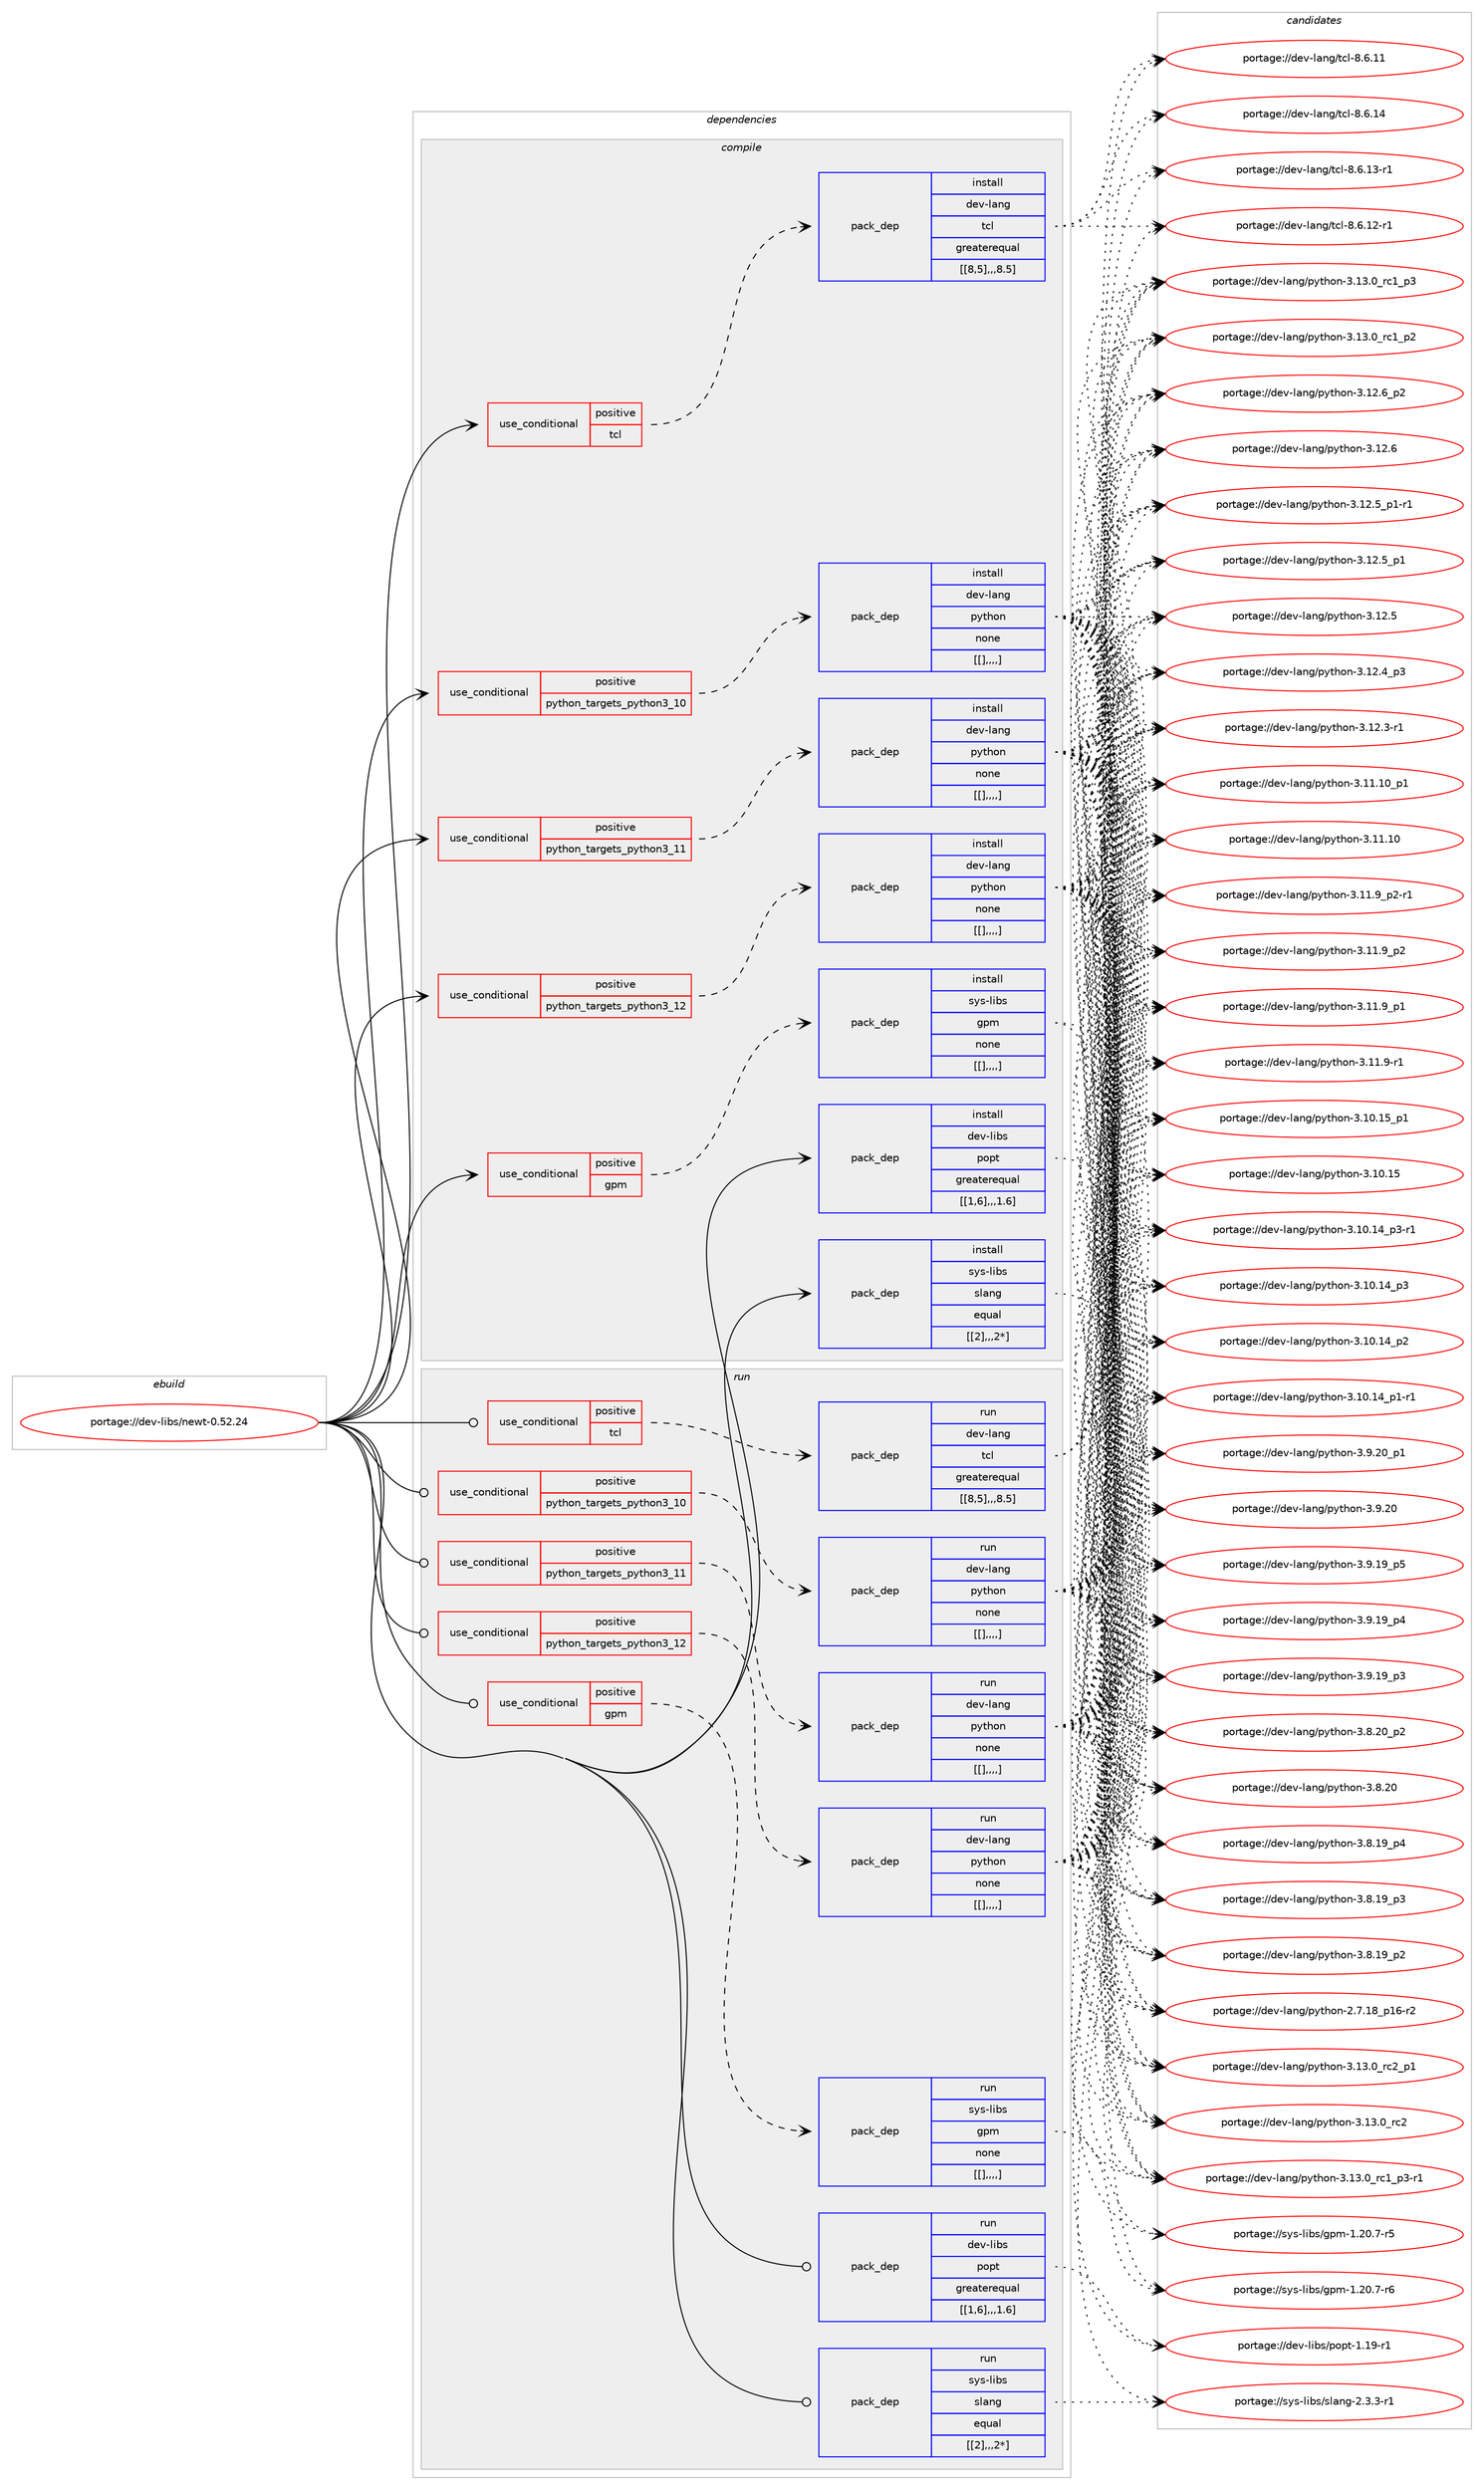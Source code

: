 digraph prolog {

# *************
# Graph options
# *************

newrank=true;
concentrate=true;
compound=true;
graph [rankdir=LR,fontname=Helvetica,fontsize=10,ranksep=1.5];#, ranksep=2.5, nodesep=0.2];
edge  [arrowhead=vee];
node  [fontname=Helvetica,fontsize=10];

# **********
# The ebuild
# **********

subgraph cluster_leftcol {
color=gray;
label=<<i>ebuild</i>>;
id [label="portage://dev-libs/newt-0.52.24", color=red, width=4, href="../dev-libs/newt-0.52.24.svg"];
}

# ****************
# The dependencies
# ****************

subgraph cluster_midcol {
color=gray;
label=<<i>dependencies</i>>;
subgraph cluster_compile {
fillcolor="#eeeeee";
style=filled;
label=<<i>compile</i>>;
subgraph cond28575 {
dependency113812 [label=<<TABLE BORDER="0" CELLBORDER="1" CELLSPACING="0" CELLPADDING="4"><TR><TD ROWSPAN="3" CELLPADDING="10">use_conditional</TD></TR><TR><TD>positive</TD></TR><TR><TD>gpm</TD></TR></TABLE>>, shape=none, color=red];
subgraph pack84074 {
dependency113813 [label=<<TABLE BORDER="0" CELLBORDER="1" CELLSPACING="0" CELLPADDING="4" WIDTH="220"><TR><TD ROWSPAN="6" CELLPADDING="30">pack_dep</TD></TR><TR><TD WIDTH="110">install</TD></TR><TR><TD>sys-libs</TD></TR><TR><TD>gpm</TD></TR><TR><TD>none</TD></TR><TR><TD>[[],,,,]</TD></TR></TABLE>>, shape=none, color=blue];
}
dependency113812:e -> dependency113813:w [weight=20,style="dashed",arrowhead="vee"];
}
id:e -> dependency113812:w [weight=20,style="solid",arrowhead="vee"];
subgraph cond28576 {
dependency113814 [label=<<TABLE BORDER="0" CELLBORDER="1" CELLSPACING="0" CELLPADDING="4"><TR><TD ROWSPAN="3" CELLPADDING="10">use_conditional</TD></TR><TR><TD>positive</TD></TR><TR><TD>python_targets_python3_10</TD></TR></TABLE>>, shape=none, color=red];
subgraph pack84075 {
dependency113815 [label=<<TABLE BORDER="0" CELLBORDER="1" CELLSPACING="0" CELLPADDING="4" WIDTH="220"><TR><TD ROWSPAN="6" CELLPADDING="30">pack_dep</TD></TR><TR><TD WIDTH="110">install</TD></TR><TR><TD>dev-lang</TD></TR><TR><TD>python</TD></TR><TR><TD>none</TD></TR><TR><TD>[[],,,,]</TD></TR></TABLE>>, shape=none, color=blue];
}
dependency113814:e -> dependency113815:w [weight=20,style="dashed",arrowhead="vee"];
}
id:e -> dependency113814:w [weight=20,style="solid",arrowhead="vee"];
subgraph cond28577 {
dependency113816 [label=<<TABLE BORDER="0" CELLBORDER="1" CELLSPACING="0" CELLPADDING="4"><TR><TD ROWSPAN="3" CELLPADDING="10">use_conditional</TD></TR><TR><TD>positive</TD></TR><TR><TD>python_targets_python3_11</TD></TR></TABLE>>, shape=none, color=red];
subgraph pack84076 {
dependency113817 [label=<<TABLE BORDER="0" CELLBORDER="1" CELLSPACING="0" CELLPADDING="4" WIDTH="220"><TR><TD ROWSPAN="6" CELLPADDING="30">pack_dep</TD></TR><TR><TD WIDTH="110">install</TD></TR><TR><TD>dev-lang</TD></TR><TR><TD>python</TD></TR><TR><TD>none</TD></TR><TR><TD>[[],,,,]</TD></TR></TABLE>>, shape=none, color=blue];
}
dependency113816:e -> dependency113817:w [weight=20,style="dashed",arrowhead="vee"];
}
id:e -> dependency113816:w [weight=20,style="solid",arrowhead="vee"];
subgraph cond28578 {
dependency113818 [label=<<TABLE BORDER="0" CELLBORDER="1" CELLSPACING="0" CELLPADDING="4"><TR><TD ROWSPAN="3" CELLPADDING="10">use_conditional</TD></TR><TR><TD>positive</TD></TR><TR><TD>python_targets_python3_12</TD></TR></TABLE>>, shape=none, color=red];
subgraph pack84077 {
dependency113819 [label=<<TABLE BORDER="0" CELLBORDER="1" CELLSPACING="0" CELLPADDING="4" WIDTH="220"><TR><TD ROWSPAN="6" CELLPADDING="30">pack_dep</TD></TR><TR><TD WIDTH="110">install</TD></TR><TR><TD>dev-lang</TD></TR><TR><TD>python</TD></TR><TR><TD>none</TD></TR><TR><TD>[[],,,,]</TD></TR></TABLE>>, shape=none, color=blue];
}
dependency113818:e -> dependency113819:w [weight=20,style="dashed",arrowhead="vee"];
}
id:e -> dependency113818:w [weight=20,style="solid",arrowhead="vee"];
subgraph cond28579 {
dependency113820 [label=<<TABLE BORDER="0" CELLBORDER="1" CELLSPACING="0" CELLPADDING="4"><TR><TD ROWSPAN="3" CELLPADDING="10">use_conditional</TD></TR><TR><TD>positive</TD></TR><TR><TD>tcl</TD></TR></TABLE>>, shape=none, color=red];
subgraph pack84078 {
dependency113821 [label=<<TABLE BORDER="0" CELLBORDER="1" CELLSPACING="0" CELLPADDING="4" WIDTH="220"><TR><TD ROWSPAN="6" CELLPADDING="30">pack_dep</TD></TR><TR><TD WIDTH="110">install</TD></TR><TR><TD>dev-lang</TD></TR><TR><TD>tcl</TD></TR><TR><TD>greaterequal</TD></TR><TR><TD>[[8,5],,,8.5]</TD></TR></TABLE>>, shape=none, color=blue];
}
dependency113820:e -> dependency113821:w [weight=20,style="dashed",arrowhead="vee"];
}
id:e -> dependency113820:w [weight=20,style="solid",arrowhead="vee"];
subgraph pack84079 {
dependency113822 [label=<<TABLE BORDER="0" CELLBORDER="1" CELLSPACING="0" CELLPADDING="4" WIDTH="220"><TR><TD ROWSPAN="6" CELLPADDING="30">pack_dep</TD></TR><TR><TD WIDTH="110">install</TD></TR><TR><TD>dev-libs</TD></TR><TR><TD>popt</TD></TR><TR><TD>greaterequal</TD></TR><TR><TD>[[1,6],,,1.6]</TD></TR></TABLE>>, shape=none, color=blue];
}
id:e -> dependency113822:w [weight=20,style="solid",arrowhead="vee"];
subgraph pack84080 {
dependency113823 [label=<<TABLE BORDER="0" CELLBORDER="1" CELLSPACING="0" CELLPADDING="4" WIDTH="220"><TR><TD ROWSPAN="6" CELLPADDING="30">pack_dep</TD></TR><TR><TD WIDTH="110">install</TD></TR><TR><TD>sys-libs</TD></TR><TR><TD>slang</TD></TR><TR><TD>equal</TD></TR><TR><TD>[[2],,,2*]</TD></TR></TABLE>>, shape=none, color=blue];
}
id:e -> dependency113823:w [weight=20,style="solid",arrowhead="vee"];
}
subgraph cluster_compileandrun {
fillcolor="#eeeeee";
style=filled;
label=<<i>compile and run</i>>;
}
subgraph cluster_run {
fillcolor="#eeeeee";
style=filled;
label=<<i>run</i>>;
subgraph cond28580 {
dependency113824 [label=<<TABLE BORDER="0" CELLBORDER="1" CELLSPACING="0" CELLPADDING="4"><TR><TD ROWSPAN="3" CELLPADDING="10">use_conditional</TD></TR><TR><TD>positive</TD></TR><TR><TD>gpm</TD></TR></TABLE>>, shape=none, color=red];
subgraph pack84081 {
dependency113825 [label=<<TABLE BORDER="0" CELLBORDER="1" CELLSPACING="0" CELLPADDING="4" WIDTH="220"><TR><TD ROWSPAN="6" CELLPADDING="30">pack_dep</TD></TR><TR><TD WIDTH="110">run</TD></TR><TR><TD>sys-libs</TD></TR><TR><TD>gpm</TD></TR><TR><TD>none</TD></TR><TR><TD>[[],,,,]</TD></TR></TABLE>>, shape=none, color=blue];
}
dependency113824:e -> dependency113825:w [weight=20,style="dashed",arrowhead="vee"];
}
id:e -> dependency113824:w [weight=20,style="solid",arrowhead="odot"];
subgraph cond28581 {
dependency113826 [label=<<TABLE BORDER="0" CELLBORDER="1" CELLSPACING="0" CELLPADDING="4"><TR><TD ROWSPAN="3" CELLPADDING="10">use_conditional</TD></TR><TR><TD>positive</TD></TR><TR><TD>python_targets_python3_10</TD></TR></TABLE>>, shape=none, color=red];
subgraph pack84082 {
dependency113827 [label=<<TABLE BORDER="0" CELLBORDER="1" CELLSPACING="0" CELLPADDING="4" WIDTH="220"><TR><TD ROWSPAN="6" CELLPADDING="30">pack_dep</TD></TR><TR><TD WIDTH="110">run</TD></TR><TR><TD>dev-lang</TD></TR><TR><TD>python</TD></TR><TR><TD>none</TD></TR><TR><TD>[[],,,,]</TD></TR></TABLE>>, shape=none, color=blue];
}
dependency113826:e -> dependency113827:w [weight=20,style="dashed",arrowhead="vee"];
}
id:e -> dependency113826:w [weight=20,style="solid",arrowhead="odot"];
subgraph cond28582 {
dependency113828 [label=<<TABLE BORDER="0" CELLBORDER="1" CELLSPACING="0" CELLPADDING="4"><TR><TD ROWSPAN="3" CELLPADDING="10">use_conditional</TD></TR><TR><TD>positive</TD></TR><TR><TD>python_targets_python3_11</TD></TR></TABLE>>, shape=none, color=red];
subgraph pack84083 {
dependency113829 [label=<<TABLE BORDER="0" CELLBORDER="1" CELLSPACING="0" CELLPADDING="4" WIDTH="220"><TR><TD ROWSPAN="6" CELLPADDING="30">pack_dep</TD></TR><TR><TD WIDTH="110">run</TD></TR><TR><TD>dev-lang</TD></TR><TR><TD>python</TD></TR><TR><TD>none</TD></TR><TR><TD>[[],,,,]</TD></TR></TABLE>>, shape=none, color=blue];
}
dependency113828:e -> dependency113829:w [weight=20,style="dashed",arrowhead="vee"];
}
id:e -> dependency113828:w [weight=20,style="solid",arrowhead="odot"];
subgraph cond28583 {
dependency113830 [label=<<TABLE BORDER="0" CELLBORDER="1" CELLSPACING="0" CELLPADDING="4"><TR><TD ROWSPAN="3" CELLPADDING="10">use_conditional</TD></TR><TR><TD>positive</TD></TR><TR><TD>python_targets_python3_12</TD></TR></TABLE>>, shape=none, color=red];
subgraph pack84084 {
dependency113831 [label=<<TABLE BORDER="0" CELLBORDER="1" CELLSPACING="0" CELLPADDING="4" WIDTH="220"><TR><TD ROWSPAN="6" CELLPADDING="30">pack_dep</TD></TR><TR><TD WIDTH="110">run</TD></TR><TR><TD>dev-lang</TD></TR><TR><TD>python</TD></TR><TR><TD>none</TD></TR><TR><TD>[[],,,,]</TD></TR></TABLE>>, shape=none, color=blue];
}
dependency113830:e -> dependency113831:w [weight=20,style="dashed",arrowhead="vee"];
}
id:e -> dependency113830:w [weight=20,style="solid",arrowhead="odot"];
subgraph cond28584 {
dependency113832 [label=<<TABLE BORDER="0" CELLBORDER="1" CELLSPACING="0" CELLPADDING="4"><TR><TD ROWSPAN="3" CELLPADDING="10">use_conditional</TD></TR><TR><TD>positive</TD></TR><TR><TD>tcl</TD></TR></TABLE>>, shape=none, color=red];
subgraph pack84085 {
dependency113833 [label=<<TABLE BORDER="0" CELLBORDER="1" CELLSPACING="0" CELLPADDING="4" WIDTH="220"><TR><TD ROWSPAN="6" CELLPADDING="30">pack_dep</TD></TR><TR><TD WIDTH="110">run</TD></TR><TR><TD>dev-lang</TD></TR><TR><TD>tcl</TD></TR><TR><TD>greaterequal</TD></TR><TR><TD>[[8,5],,,8.5]</TD></TR></TABLE>>, shape=none, color=blue];
}
dependency113832:e -> dependency113833:w [weight=20,style="dashed",arrowhead="vee"];
}
id:e -> dependency113832:w [weight=20,style="solid",arrowhead="odot"];
subgraph pack84086 {
dependency113834 [label=<<TABLE BORDER="0" CELLBORDER="1" CELLSPACING="0" CELLPADDING="4" WIDTH="220"><TR><TD ROWSPAN="6" CELLPADDING="30">pack_dep</TD></TR><TR><TD WIDTH="110">run</TD></TR><TR><TD>dev-libs</TD></TR><TR><TD>popt</TD></TR><TR><TD>greaterequal</TD></TR><TR><TD>[[1,6],,,1.6]</TD></TR></TABLE>>, shape=none, color=blue];
}
id:e -> dependency113834:w [weight=20,style="solid",arrowhead="odot"];
subgraph pack84087 {
dependency113835 [label=<<TABLE BORDER="0" CELLBORDER="1" CELLSPACING="0" CELLPADDING="4" WIDTH="220"><TR><TD ROWSPAN="6" CELLPADDING="30">pack_dep</TD></TR><TR><TD WIDTH="110">run</TD></TR><TR><TD>sys-libs</TD></TR><TR><TD>slang</TD></TR><TR><TD>equal</TD></TR><TR><TD>[[2],,,2*]</TD></TR></TABLE>>, shape=none, color=blue];
}
id:e -> dependency113835:w [weight=20,style="solid",arrowhead="odot"];
}
}

# **************
# The candidates
# **************

subgraph cluster_choices {
rank=same;
color=gray;
label=<<i>candidates</i>>;

subgraph choice84074 {
color=black;
nodesep=1;
choice115121115451081059811547103112109454946504846554511454 [label="portage://sys-libs/gpm-1.20.7-r6", color=red, width=4,href="../sys-libs/gpm-1.20.7-r6.svg"];
choice115121115451081059811547103112109454946504846554511453 [label="portage://sys-libs/gpm-1.20.7-r5", color=red, width=4,href="../sys-libs/gpm-1.20.7-r5.svg"];
dependency113813:e -> choice115121115451081059811547103112109454946504846554511454:w [style=dotted,weight="100"];
dependency113813:e -> choice115121115451081059811547103112109454946504846554511453:w [style=dotted,weight="100"];
}
subgraph choice84075 {
color=black;
nodesep=1;
choice100101118451089711010347112121116104111110455146495146489511499509511249 [label="portage://dev-lang/python-3.13.0_rc2_p1", color=red, width=4,href="../dev-lang/python-3.13.0_rc2_p1.svg"];
choice10010111845108971101034711212111610411111045514649514648951149950 [label="portage://dev-lang/python-3.13.0_rc2", color=red, width=4,href="../dev-lang/python-3.13.0_rc2.svg"];
choice1001011184510897110103471121211161041111104551464951464895114994995112514511449 [label="portage://dev-lang/python-3.13.0_rc1_p3-r1", color=red, width=4,href="../dev-lang/python-3.13.0_rc1_p3-r1.svg"];
choice100101118451089711010347112121116104111110455146495146489511499499511251 [label="portage://dev-lang/python-3.13.0_rc1_p3", color=red, width=4,href="../dev-lang/python-3.13.0_rc1_p3.svg"];
choice100101118451089711010347112121116104111110455146495146489511499499511250 [label="portage://dev-lang/python-3.13.0_rc1_p2", color=red, width=4,href="../dev-lang/python-3.13.0_rc1_p2.svg"];
choice100101118451089711010347112121116104111110455146495046549511250 [label="portage://dev-lang/python-3.12.6_p2", color=red, width=4,href="../dev-lang/python-3.12.6_p2.svg"];
choice10010111845108971101034711212111610411111045514649504654 [label="portage://dev-lang/python-3.12.6", color=red, width=4,href="../dev-lang/python-3.12.6.svg"];
choice1001011184510897110103471121211161041111104551464950465395112494511449 [label="portage://dev-lang/python-3.12.5_p1-r1", color=red, width=4,href="../dev-lang/python-3.12.5_p1-r1.svg"];
choice100101118451089711010347112121116104111110455146495046539511249 [label="portage://dev-lang/python-3.12.5_p1", color=red, width=4,href="../dev-lang/python-3.12.5_p1.svg"];
choice10010111845108971101034711212111610411111045514649504653 [label="portage://dev-lang/python-3.12.5", color=red, width=4,href="../dev-lang/python-3.12.5.svg"];
choice100101118451089711010347112121116104111110455146495046529511251 [label="portage://dev-lang/python-3.12.4_p3", color=red, width=4,href="../dev-lang/python-3.12.4_p3.svg"];
choice100101118451089711010347112121116104111110455146495046514511449 [label="portage://dev-lang/python-3.12.3-r1", color=red, width=4,href="../dev-lang/python-3.12.3-r1.svg"];
choice10010111845108971101034711212111610411111045514649494649489511249 [label="portage://dev-lang/python-3.11.10_p1", color=red, width=4,href="../dev-lang/python-3.11.10_p1.svg"];
choice1001011184510897110103471121211161041111104551464949464948 [label="portage://dev-lang/python-3.11.10", color=red, width=4,href="../dev-lang/python-3.11.10.svg"];
choice1001011184510897110103471121211161041111104551464949465795112504511449 [label="portage://dev-lang/python-3.11.9_p2-r1", color=red, width=4,href="../dev-lang/python-3.11.9_p2-r1.svg"];
choice100101118451089711010347112121116104111110455146494946579511250 [label="portage://dev-lang/python-3.11.9_p2", color=red, width=4,href="../dev-lang/python-3.11.9_p2.svg"];
choice100101118451089711010347112121116104111110455146494946579511249 [label="portage://dev-lang/python-3.11.9_p1", color=red, width=4,href="../dev-lang/python-3.11.9_p1.svg"];
choice100101118451089711010347112121116104111110455146494946574511449 [label="portage://dev-lang/python-3.11.9-r1", color=red, width=4,href="../dev-lang/python-3.11.9-r1.svg"];
choice10010111845108971101034711212111610411111045514649484649539511249 [label="portage://dev-lang/python-3.10.15_p1", color=red, width=4,href="../dev-lang/python-3.10.15_p1.svg"];
choice1001011184510897110103471121211161041111104551464948464953 [label="portage://dev-lang/python-3.10.15", color=red, width=4,href="../dev-lang/python-3.10.15.svg"];
choice100101118451089711010347112121116104111110455146494846495295112514511449 [label="portage://dev-lang/python-3.10.14_p3-r1", color=red, width=4,href="../dev-lang/python-3.10.14_p3-r1.svg"];
choice10010111845108971101034711212111610411111045514649484649529511251 [label="portage://dev-lang/python-3.10.14_p3", color=red, width=4,href="../dev-lang/python-3.10.14_p3.svg"];
choice10010111845108971101034711212111610411111045514649484649529511250 [label="portage://dev-lang/python-3.10.14_p2", color=red, width=4,href="../dev-lang/python-3.10.14_p2.svg"];
choice100101118451089711010347112121116104111110455146494846495295112494511449 [label="portage://dev-lang/python-3.10.14_p1-r1", color=red, width=4,href="../dev-lang/python-3.10.14_p1-r1.svg"];
choice100101118451089711010347112121116104111110455146574650489511249 [label="portage://dev-lang/python-3.9.20_p1", color=red, width=4,href="../dev-lang/python-3.9.20_p1.svg"];
choice10010111845108971101034711212111610411111045514657465048 [label="portage://dev-lang/python-3.9.20", color=red, width=4,href="../dev-lang/python-3.9.20.svg"];
choice100101118451089711010347112121116104111110455146574649579511253 [label="portage://dev-lang/python-3.9.19_p5", color=red, width=4,href="../dev-lang/python-3.9.19_p5.svg"];
choice100101118451089711010347112121116104111110455146574649579511252 [label="portage://dev-lang/python-3.9.19_p4", color=red, width=4,href="../dev-lang/python-3.9.19_p4.svg"];
choice100101118451089711010347112121116104111110455146574649579511251 [label="portage://dev-lang/python-3.9.19_p3", color=red, width=4,href="../dev-lang/python-3.9.19_p3.svg"];
choice100101118451089711010347112121116104111110455146564650489511250 [label="portage://dev-lang/python-3.8.20_p2", color=red, width=4,href="../dev-lang/python-3.8.20_p2.svg"];
choice10010111845108971101034711212111610411111045514656465048 [label="portage://dev-lang/python-3.8.20", color=red, width=4,href="../dev-lang/python-3.8.20.svg"];
choice100101118451089711010347112121116104111110455146564649579511252 [label="portage://dev-lang/python-3.8.19_p4", color=red, width=4,href="../dev-lang/python-3.8.19_p4.svg"];
choice100101118451089711010347112121116104111110455146564649579511251 [label="portage://dev-lang/python-3.8.19_p3", color=red, width=4,href="../dev-lang/python-3.8.19_p3.svg"];
choice100101118451089711010347112121116104111110455146564649579511250 [label="portage://dev-lang/python-3.8.19_p2", color=red, width=4,href="../dev-lang/python-3.8.19_p2.svg"];
choice100101118451089711010347112121116104111110455046554649569511249544511450 [label="portage://dev-lang/python-2.7.18_p16-r2", color=red, width=4,href="../dev-lang/python-2.7.18_p16-r2.svg"];
dependency113815:e -> choice100101118451089711010347112121116104111110455146495146489511499509511249:w [style=dotted,weight="100"];
dependency113815:e -> choice10010111845108971101034711212111610411111045514649514648951149950:w [style=dotted,weight="100"];
dependency113815:e -> choice1001011184510897110103471121211161041111104551464951464895114994995112514511449:w [style=dotted,weight="100"];
dependency113815:e -> choice100101118451089711010347112121116104111110455146495146489511499499511251:w [style=dotted,weight="100"];
dependency113815:e -> choice100101118451089711010347112121116104111110455146495146489511499499511250:w [style=dotted,weight="100"];
dependency113815:e -> choice100101118451089711010347112121116104111110455146495046549511250:w [style=dotted,weight="100"];
dependency113815:e -> choice10010111845108971101034711212111610411111045514649504654:w [style=dotted,weight="100"];
dependency113815:e -> choice1001011184510897110103471121211161041111104551464950465395112494511449:w [style=dotted,weight="100"];
dependency113815:e -> choice100101118451089711010347112121116104111110455146495046539511249:w [style=dotted,weight="100"];
dependency113815:e -> choice10010111845108971101034711212111610411111045514649504653:w [style=dotted,weight="100"];
dependency113815:e -> choice100101118451089711010347112121116104111110455146495046529511251:w [style=dotted,weight="100"];
dependency113815:e -> choice100101118451089711010347112121116104111110455146495046514511449:w [style=dotted,weight="100"];
dependency113815:e -> choice10010111845108971101034711212111610411111045514649494649489511249:w [style=dotted,weight="100"];
dependency113815:e -> choice1001011184510897110103471121211161041111104551464949464948:w [style=dotted,weight="100"];
dependency113815:e -> choice1001011184510897110103471121211161041111104551464949465795112504511449:w [style=dotted,weight="100"];
dependency113815:e -> choice100101118451089711010347112121116104111110455146494946579511250:w [style=dotted,weight="100"];
dependency113815:e -> choice100101118451089711010347112121116104111110455146494946579511249:w [style=dotted,weight="100"];
dependency113815:e -> choice100101118451089711010347112121116104111110455146494946574511449:w [style=dotted,weight="100"];
dependency113815:e -> choice10010111845108971101034711212111610411111045514649484649539511249:w [style=dotted,weight="100"];
dependency113815:e -> choice1001011184510897110103471121211161041111104551464948464953:w [style=dotted,weight="100"];
dependency113815:e -> choice100101118451089711010347112121116104111110455146494846495295112514511449:w [style=dotted,weight="100"];
dependency113815:e -> choice10010111845108971101034711212111610411111045514649484649529511251:w [style=dotted,weight="100"];
dependency113815:e -> choice10010111845108971101034711212111610411111045514649484649529511250:w [style=dotted,weight="100"];
dependency113815:e -> choice100101118451089711010347112121116104111110455146494846495295112494511449:w [style=dotted,weight="100"];
dependency113815:e -> choice100101118451089711010347112121116104111110455146574650489511249:w [style=dotted,weight="100"];
dependency113815:e -> choice10010111845108971101034711212111610411111045514657465048:w [style=dotted,weight="100"];
dependency113815:e -> choice100101118451089711010347112121116104111110455146574649579511253:w [style=dotted,weight="100"];
dependency113815:e -> choice100101118451089711010347112121116104111110455146574649579511252:w [style=dotted,weight="100"];
dependency113815:e -> choice100101118451089711010347112121116104111110455146574649579511251:w [style=dotted,weight="100"];
dependency113815:e -> choice100101118451089711010347112121116104111110455146564650489511250:w [style=dotted,weight="100"];
dependency113815:e -> choice10010111845108971101034711212111610411111045514656465048:w [style=dotted,weight="100"];
dependency113815:e -> choice100101118451089711010347112121116104111110455146564649579511252:w [style=dotted,weight="100"];
dependency113815:e -> choice100101118451089711010347112121116104111110455146564649579511251:w [style=dotted,weight="100"];
dependency113815:e -> choice100101118451089711010347112121116104111110455146564649579511250:w [style=dotted,weight="100"];
dependency113815:e -> choice100101118451089711010347112121116104111110455046554649569511249544511450:w [style=dotted,weight="100"];
}
subgraph choice84076 {
color=black;
nodesep=1;
choice100101118451089711010347112121116104111110455146495146489511499509511249 [label="portage://dev-lang/python-3.13.0_rc2_p1", color=red, width=4,href="../dev-lang/python-3.13.0_rc2_p1.svg"];
choice10010111845108971101034711212111610411111045514649514648951149950 [label="portage://dev-lang/python-3.13.0_rc2", color=red, width=4,href="../dev-lang/python-3.13.0_rc2.svg"];
choice1001011184510897110103471121211161041111104551464951464895114994995112514511449 [label="portage://dev-lang/python-3.13.0_rc1_p3-r1", color=red, width=4,href="../dev-lang/python-3.13.0_rc1_p3-r1.svg"];
choice100101118451089711010347112121116104111110455146495146489511499499511251 [label="portage://dev-lang/python-3.13.0_rc1_p3", color=red, width=4,href="../dev-lang/python-3.13.0_rc1_p3.svg"];
choice100101118451089711010347112121116104111110455146495146489511499499511250 [label="portage://dev-lang/python-3.13.0_rc1_p2", color=red, width=4,href="../dev-lang/python-3.13.0_rc1_p2.svg"];
choice100101118451089711010347112121116104111110455146495046549511250 [label="portage://dev-lang/python-3.12.6_p2", color=red, width=4,href="../dev-lang/python-3.12.6_p2.svg"];
choice10010111845108971101034711212111610411111045514649504654 [label="portage://dev-lang/python-3.12.6", color=red, width=4,href="../dev-lang/python-3.12.6.svg"];
choice1001011184510897110103471121211161041111104551464950465395112494511449 [label="portage://dev-lang/python-3.12.5_p1-r1", color=red, width=4,href="../dev-lang/python-3.12.5_p1-r1.svg"];
choice100101118451089711010347112121116104111110455146495046539511249 [label="portage://dev-lang/python-3.12.5_p1", color=red, width=4,href="../dev-lang/python-3.12.5_p1.svg"];
choice10010111845108971101034711212111610411111045514649504653 [label="portage://dev-lang/python-3.12.5", color=red, width=4,href="../dev-lang/python-3.12.5.svg"];
choice100101118451089711010347112121116104111110455146495046529511251 [label="portage://dev-lang/python-3.12.4_p3", color=red, width=4,href="../dev-lang/python-3.12.4_p3.svg"];
choice100101118451089711010347112121116104111110455146495046514511449 [label="portage://dev-lang/python-3.12.3-r1", color=red, width=4,href="../dev-lang/python-3.12.3-r1.svg"];
choice10010111845108971101034711212111610411111045514649494649489511249 [label="portage://dev-lang/python-3.11.10_p1", color=red, width=4,href="../dev-lang/python-3.11.10_p1.svg"];
choice1001011184510897110103471121211161041111104551464949464948 [label="portage://dev-lang/python-3.11.10", color=red, width=4,href="../dev-lang/python-3.11.10.svg"];
choice1001011184510897110103471121211161041111104551464949465795112504511449 [label="portage://dev-lang/python-3.11.9_p2-r1", color=red, width=4,href="../dev-lang/python-3.11.9_p2-r1.svg"];
choice100101118451089711010347112121116104111110455146494946579511250 [label="portage://dev-lang/python-3.11.9_p2", color=red, width=4,href="../dev-lang/python-3.11.9_p2.svg"];
choice100101118451089711010347112121116104111110455146494946579511249 [label="portage://dev-lang/python-3.11.9_p1", color=red, width=4,href="../dev-lang/python-3.11.9_p1.svg"];
choice100101118451089711010347112121116104111110455146494946574511449 [label="portage://dev-lang/python-3.11.9-r1", color=red, width=4,href="../dev-lang/python-3.11.9-r1.svg"];
choice10010111845108971101034711212111610411111045514649484649539511249 [label="portage://dev-lang/python-3.10.15_p1", color=red, width=4,href="../dev-lang/python-3.10.15_p1.svg"];
choice1001011184510897110103471121211161041111104551464948464953 [label="portage://dev-lang/python-3.10.15", color=red, width=4,href="../dev-lang/python-3.10.15.svg"];
choice100101118451089711010347112121116104111110455146494846495295112514511449 [label="portage://dev-lang/python-3.10.14_p3-r1", color=red, width=4,href="../dev-lang/python-3.10.14_p3-r1.svg"];
choice10010111845108971101034711212111610411111045514649484649529511251 [label="portage://dev-lang/python-3.10.14_p3", color=red, width=4,href="../dev-lang/python-3.10.14_p3.svg"];
choice10010111845108971101034711212111610411111045514649484649529511250 [label="portage://dev-lang/python-3.10.14_p2", color=red, width=4,href="../dev-lang/python-3.10.14_p2.svg"];
choice100101118451089711010347112121116104111110455146494846495295112494511449 [label="portage://dev-lang/python-3.10.14_p1-r1", color=red, width=4,href="../dev-lang/python-3.10.14_p1-r1.svg"];
choice100101118451089711010347112121116104111110455146574650489511249 [label="portage://dev-lang/python-3.9.20_p1", color=red, width=4,href="../dev-lang/python-3.9.20_p1.svg"];
choice10010111845108971101034711212111610411111045514657465048 [label="portage://dev-lang/python-3.9.20", color=red, width=4,href="../dev-lang/python-3.9.20.svg"];
choice100101118451089711010347112121116104111110455146574649579511253 [label="portage://dev-lang/python-3.9.19_p5", color=red, width=4,href="../dev-lang/python-3.9.19_p5.svg"];
choice100101118451089711010347112121116104111110455146574649579511252 [label="portage://dev-lang/python-3.9.19_p4", color=red, width=4,href="../dev-lang/python-3.9.19_p4.svg"];
choice100101118451089711010347112121116104111110455146574649579511251 [label="portage://dev-lang/python-3.9.19_p3", color=red, width=4,href="../dev-lang/python-3.9.19_p3.svg"];
choice100101118451089711010347112121116104111110455146564650489511250 [label="portage://dev-lang/python-3.8.20_p2", color=red, width=4,href="../dev-lang/python-3.8.20_p2.svg"];
choice10010111845108971101034711212111610411111045514656465048 [label="portage://dev-lang/python-3.8.20", color=red, width=4,href="../dev-lang/python-3.8.20.svg"];
choice100101118451089711010347112121116104111110455146564649579511252 [label="portage://dev-lang/python-3.8.19_p4", color=red, width=4,href="../dev-lang/python-3.8.19_p4.svg"];
choice100101118451089711010347112121116104111110455146564649579511251 [label="portage://dev-lang/python-3.8.19_p3", color=red, width=4,href="../dev-lang/python-3.8.19_p3.svg"];
choice100101118451089711010347112121116104111110455146564649579511250 [label="portage://dev-lang/python-3.8.19_p2", color=red, width=4,href="../dev-lang/python-3.8.19_p2.svg"];
choice100101118451089711010347112121116104111110455046554649569511249544511450 [label="portage://dev-lang/python-2.7.18_p16-r2", color=red, width=4,href="../dev-lang/python-2.7.18_p16-r2.svg"];
dependency113817:e -> choice100101118451089711010347112121116104111110455146495146489511499509511249:w [style=dotted,weight="100"];
dependency113817:e -> choice10010111845108971101034711212111610411111045514649514648951149950:w [style=dotted,weight="100"];
dependency113817:e -> choice1001011184510897110103471121211161041111104551464951464895114994995112514511449:w [style=dotted,weight="100"];
dependency113817:e -> choice100101118451089711010347112121116104111110455146495146489511499499511251:w [style=dotted,weight="100"];
dependency113817:e -> choice100101118451089711010347112121116104111110455146495146489511499499511250:w [style=dotted,weight="100"];
dependency113817:e -> choice100101118451089711010347112121116104111110455146495046549511250:w [style=dotted,weight="100"];
dependency113817:e -> choice10010111845108971101034711212111610411111045514649504654:w [style=dotted,weight="100"];
dependency113817:e -> choice1001011184510897110103471121211161041111104551464950465395112494511449:w [style=dotted,weight="100"];
dependency113817:e -> choice100101118451089711010347112121116104111110455146495046539511249:w [style=dotted,weight="100"];
dependency113817:e -> choice10010111845108971101034711212111610411111045514649504653:w [style=dotted,weight="100"];
dependency113817:e -> choice100101118451089711010347112121116104111110455146495046529511251:w [style=dotted,weight="100"];
dependency113817:e -> choice100101118451089711010347112121116104111110455146495046514511449:w [style=dotted,weight="100"];
dependency113817:e -> choice10010111845108971101034711212111610411111045514649494649489511249:w [style=dotted,weight="100"];
dependency113817:e -> choice1001011184510897110103471121211161041111104551464949464948:w [style=dotted,weight="100"];
dependency113817:e -> choice1001011184510897110103471121211161041111104551464949465795112504511449:w [style=dotted,weight="100"];
dependency113817:e -> choice100101118451089711010347112121116104111110455146494946579511250:w [style=dotted,weight="100"];
dependency113817:e -> choice100101118451089711010347112121116104111110455146494946579511249:w [style=dotted,weight="100"];
dependency113817:e -> choice100101118451089711010347112121116104111110455146494946574511449:w [style=dotted,weight="100"];
dependency113817:e -> choice10010111845108971101034711212111610411111045514649484649539511249:w [style=dotted,weight="100"];
dependency113817:e -> choice1001011184510897110103471121211161041111104551464948464953:w [style=dotted,weight="100"];
dependency113817:e -> choice100101118451089711010347112121116104111110455146494846495295112514511449:w [style=dotted,weight="100"];
dependency113817:e -> choice10010111845108971101034711212111610411111045514649484649529511251:w [style=dotted,weight="100"];
dependency113817:e -> choice10010111845108971101034711212111610411111045514649484649529511250:w [style=dotted,weight="100"];
dependency113817:e -> choice100101118451089711010347112121116104111110455146494846495295112494511449:w [style=dotted,weight="100"];
dependency113817:e -> choice100101118451089711010347112121116104111110455146574650489511249:w [style=dotted,weight="100"];
dependency113817:e -> choice10010111845108971101034711212111610411111045514657465048:w [style=dotted,weight="100"];
dependency113817:e -> choice100101118451089711010347112121116104111110455146574649579511253:w [style=dotted,weight="100"];
dependency113817:e -> choice100101118451089711010347112121116104111110455146574649579511252:w [style=dotted,weight="100"];
dependency113817:e -> choice100101118451089711010347112121116104111110455146574649579511251:w [style=dotted,weight="100"];
dependency113817:e -> choice100101118451089711010347112121116104111110455146564650489511250:w [style=dotted,weight="100"];
dependency113817:e -> choice10010111845108971101034711212111610411111045514656465048:w [style=dotted,weight="100"];
dependency113817:e -> choice100101118451089711010347112121116104111110455146564649579511252:w [style=dotted,weight="100"];
dependency113817:e -> choice100101118451089711010347112121116104111110455146564649579511251:w [style=dotted,weight="100"];
dependency113817:e -> choice100101118451089711010347112121116104111110455146564649579511250:w [style=dotted,weight="100"];
dependency113817:e -> choice100101118451089711010347112121116104111110455046554649569511249544511450:w [style=dotted,weight="100"];
}
subgraph choice84077 {
color=black;
nodesep=1;
choice100101118451089711010347112121116104111110455146495146489511499509511249 [label="portage://dev-lang/python-3.13.0_rc2_p1", color=red, width=4,href="../dev-lang/python-3.13.0_rc2_p1.svg"];
choice10010111845108971101034711212111610411111045514649514648951149950 [label="portage://dev-lang/python-3.13.0_rc2", color=red, width=4,href="../dev-lang/python-3.13.0_rc2.svg"];
choice1001011184510897110103471121211161041111104551464951464895114994995112514511449 [label="portage://dev-lang/python-3.13.0_rc1_p3-r1", color=red, width=4,href="../dev-lang/python-3.13.0_rc1_p3-r1.svg"];
choice100101118451089711010347112121116104111110455146495146489511499499511251 [label="portage://dev-lang/python-3.13.0_rc1_p3", color=red, width=4,href="../dev-lang/python-3.13.0_rc1_p3.svg"];
choice100101118451089711010347112121116104111110455146495146489511499499511250 [label="portage://dev-lang/python-3.13.0_rc1_p2", color=red, width=4,href="../dev-lang/python-3.13.0_rc1_p2.svg"];
choice100101118451089711010347112121116104111110455146495046549511250 [label="portage://dev-lang/python-3.12.6_p2", color=red, width=4,href="../dev-lang/python-3.12.6_p2.svg"];
choice10010111845108971101034711212111610411111045514649504654 [label="portage://dev-lang/python-3.12.6", color=red, width=4,href="../dev-lang/python-3.12.6.svg"];
choice1001011184510897110103471121211161041111104551464950465395112494511449 [label="portage://dev-lang/python-3.12.5_p1-r1", color=red, width=4,href="../dev-lang/python-3.12.5_p1-r1.svg"];
choice100101118451089711010347112121116104111110455146495046539511249 [label="portage://dev-lang/python-3.12.5_p1", color=red, width=4,href="../dev-lang/python-3.12.5_p1.svg"];
choice10010111845108971101034711212111610411111045514649504653 [label="portage://dev-lang/python-3.12.5", color=red, width=4,href="../dev-lang/python-3.12.5.svg"];
choice100101118451089711010347112121116104111110455146495046529511251 [label="portage://dev-lang/python-3.12.4_p3", color=red, width=4,href="../dev-lang/python-3.12.4_p3.svg"];
choice100101118451089711010347112121116104111110455146495046514511449 [label="portage://dev-lang/python-3.12.3-r1", color=red, width=4,href="../dev-lang/python-3.12.3-r1.svg"];
choice10010111845108971101034711212111610411111045514649494649489511249 [label="portage://dev-lang/python-3.11.10_p1", color=red, width=4,href="../dev-lang/python-3.11.10_p1.svg"];
choice1001011184510897110103471121211161041111104551464949464948 [label="portage://dev-lang/python-3.11.10", color=red, width=4,href="../dev-lang/python-3.11.10.svg"];
choice1001011184510897110103471121211161041111104551464949465795112504511449 [label="portage://dev-lang/python-3.11.9_p2-r1", color=red, width=4,href="../dev-lang/python-3.11.9_p2-r1.svg"];
choice100101118451089711010347112121116104111110455146494946579511250 [label="portage://dev-lang/python-3.11.9_p2", color=red, width=4,href="../dev-lang/python-3.11.9_p2.svg"];
choice100101118451089711010347112121116104111110455146494946579511249 [label="portage://dev-lang/python-3.11.9_p1", color=red, width=4,href="../dev-lang/python-3.11.9_p1.svg"];
choice100101118451089711010347112121116104111110455146494946574511449 [label="portage://dev-lang/python-3.11.9-r1", color=red, width=4,href="../dev-lang/python-3.11.9-r1.svg"];
choice10010111845108971101034711212111610411111045514649484649539511249 [label="portage://dev-lang/python-3.10.15_p1", color=red, width=4,href="../dev-lang/python-3.10.15_p1.svg"];
choice1001011184510897110103471121211161041111104551464948464953 [label="portage://dev-lang/python-3.10.15", color=red, width=4,href="../dev-lang/python-3.10.15.svg"];
choice100101118451089711010347112121116104111110455146494846495295112514511449 [label="portage://dev-lang/python-3.10.14_p3-r1", color=red, width=4,href="../dev-lang/python-3.10.14_p3-r1.svg"];
choice10010111845108971101034711212111610411111045514649484649529511251 [label="portage://dev-lang/python-3.10.14_p3", color=red, width=4,href="../dev-lang/python-3.10.14_p3.svg"];
choice10010111845108971101034711212111610411111045514649484649529511250 [label="portage://dev-lang/python-3.10.14_p2", color=red, width=4,href="../dev-lang/python-3.10.14_p2.svg"];
choice100101118451089711010347112121116104111110455146494846495295112494511449 [label="portage://dev-lang/python-3.10.14_p1-r1", color=red, width=4,href="../dev-lang/python-3.10.14_p1-r1.svg"];
choice100101118451089711010347112121116104111110455146574650489511249 [label="portage://dev-lang/python-3.9.20_p1", color=red, width=4,href="../dev-lang/python-3.9.20_p1.svg"];
choice10010111845108971101034711212111610411111045514657465048 [label="portage://dev-lang/python-3.9.20", color=red, width=4,href="../dev-lang/python-3.9.20.svg"];
choice100101118451089711010347112121116104111110455146574649579511253 [label="portage://dev-lang/python-3.9.19_p5", color=red, width=4,href="../dev-lang/python-3.9.19_p5.svg"];
choice100101118451089711010347112121116104111110455146574649579511252 [label="portage://dev-lang/python-3.9.19_p4", color=red, width=4,href="../dev-lang/python-3.9.19_p4.svg"];
choice100101118451089711010347112121116104111110455146574649579511251 [label="portage://dev-lang/python-3.9.19_p3", color=red, width=4,href="../dev-lang/python-3.9.19_p3.svg"];
choice100101118451089711010347112121116104111110455146564650489511250 [label="portage://dev-lang/python-3.8.20_p2", color=red, width=4,href="../dev-lang/python-3.8.20_p2.svg"];
choice10010111845108971101034711212111610411111045514656465048 [label="portage://dev-lang/python-3.8.20", color=red, width=4,href="../dev-lang/python-3.8.20.svg"];
choice100101118451089711010347112121116104111110455146564649579511252 [label="portage://dev-lang/python-3.8.19_p4", color=red, width=4,href="../dev-lang/python-3.8.19_p4.svg"];
choice100101118451089711010347112121116104111110455146564649579511251 [label="portage://dev-lang/python-3.8.19_p3", color=red, width=4,href="../dev-lang/python-3.8.19_p3.svg"];
choice100101118451089711010347112121116104111110455146564649579511250 [label="portage://dev-lang/python-3.8.19_p2", color=red, width=4,href="../dev-lang/python-3.8.19_p2.svg"];
choice100101118451089711010347112121116104111110455046554649569511249544511450 [label="portage://dev-lang/python-2.7.18_p16-r2", color=red, width=4,href="../dev-lang/python-2.7.18_p16-r2.svg"];
dependency113819:e -> choice100101118451089711010347112121116104111110455146495146489511499509511249:w [style=dotted,weight="100"];
dependency113819:e -> choice10010111845108971101034711212111610411111045514649514648951149950:w [style=dotted,weight="100"];
dependency113819:e -> choice1001011184510897110103471121211161041111104551464951464895114994995112514511449:w [style=dotted,weight="100"];
dependency113819:e -> choice100101118451089711010347112121116104111110455146495146489511499499511251:w [style=dotted,weight="100"];
dependency113819:e -> choice100101118451089711010347112121116104111110455146495146489511499499511250:w [style=dotted,weight="100"];
dependency113819:e -> choice100101118451089711010347112121116104111110455146495046549511250:w [style=dotted,weight="100"];
dependency113819:e -> choice10010111845108971101034711212111610411111045514649504654:w [style=dotted,weight="100"];
dependency113819:e -> choice1001011184510897110103471121211161041111104551464950465395112494511449:w [style=dotted,weight="100"];
dependency113819:e -> choice100101118451089711010347112121116104111110455146495046539511249:w [style=dotted,weight="100"];
dependency113819:e -> choice10010111845108971101034711212111610411111045514649504653:w [style=dotted,weight="100"];
dependency113819:e -> choice100101118451089711010347112121116104111110455146495046529511251:w [style=dotted,weight="100"];
dependency113819:e -> choice100101118451089711010347112121116104111110455146495046514511449:w [style=dotted,weight="100"];
dependency113819:e -> choice10010111845108971101034711212111610411111045514649494649489511249:w [style=dotted,weight="100"];
dependency113819:e -> choice1001011184510897110103471121211161041111104551464949464948:w [style=dotted,weight="100"];
dependency113819:e -> choice1001011184510897110103471121211161041111104551464949465795112504511449:w [style=dotted,weight="100"];
dependency113819:e -> choice100101118451089711010347112121116104111110455146494946579511250:w [style=dotted,weight="100"];
dependency113819:e -> choice100101118451089711010347112121116104111110455146494946579511249:w [style=dotted,weight="100"];
dependency113819:e -> choice100101118451089711010347112121116104111110455146494946574511449:w [style=dotted,weight="100"];
dependency113819:e -> choice10010111845108971101034711212111610411111045514649484649539511249:w [style=dotted,weight="100"];
dependency113819:e -> choice1001011184510897110103471121211161041111104551464948464953:w [style=dotted,weight="100"];
dependency113819:e -> choice100101118451089711010347112121116104111110455146494846495295112514511449:w [style=dotted,weight="100"];
dependency113819:e -> choice10010111845108971101034711212111610411111045514649484649529511251:w [style=dotted,weight="100"];
dependency113819:e -> choice10010111845108971101034711212111610411111045514649484649529511250:w [style=dotted,weight="100"];
dependency113819:e -> choice100101118451089711010347112121116104111110455146494846495295112494511449:w [style=dotted,weight="100"];
dependency113819:e -> choice100101118451089711010347112121116104111110455146574650489511249:w [style=dotted,weight="100"];
dependency113819:e -> choice10010111845108971101034711212111610411111045514657465048:w [style=dotted,weight="100"];
dependency113819:e -> choice100101118451089711010347112121116104111110455146574649579511253:w [style=dotted,weight="100"];
dependency113819:e -> choice100101118451089711010347112121116104111110455146574649579511252:w [style=dotted,weight="100"];
dependency113819:e -> choice100101118451089711010347112121116104111110455146574649579511251:w [style=dotted,weight="100"];
dependency113819:e -> choice100101118451089711010347112121116104111110455146564650489511250:w [style=dotted,weight="100"];
dependency113819:e -> choice10010111845108971101034711212111610411111045514656465048:w [style=dotted,weight="100"];
dependency113819:e -> choice100101118451089711010347112121116104111110455146564649579511252:w [style=dotted,weight="100"];
dependency113819:e -> choice100101118451089711010347112121116104111110455146564649579511251:w [style=dotted,weight="100"];
dependency113819:e -> choice100101118451089711010347112121116104111110455146564649579511250:w [style=dotted,weight="100"];
dependency113819:e -> choice100101118451089711010347112121116104111110455046554649569511249544511450:w [style=dotted,weight="100"];
}
subgraph choice84078 {
color=black;
nodesep=1;
choice1001011184510897110103471169910845564654464952 [label="portage://dev-lang/tcl-8.6.14", color=red, width=4,href="../dev-lang/tcl-8.6.14.svg"];
choice10010111845108971101034711699108455646544649514511449 [label="portage://dev-lang/tcl-8.6.13-r1", color=red, width=4,href="../dev-lang/tcl-8.6.13-r1.svg"];
choice10010111845108971101034711699108455646544649504511449 [label="portage://dev-lang/tcl-8.6.12-r1", color=red, width=4,href="../dev-lang/tcl-8.6.12-r1.svg"];
choice1001011184510897110103471169910845564654464949 [label="portage://dev-lang/tcl-8.6.11", color=red, width=4,href="../dev-lang/tcl-8.6.11.svg"];
dependency113821:e -> choice1001011184510897110103471169910845564654464952:w [style=dotted,weight="100"];
dependency113821:e -> choice10010111845108971101034711699108455646544649514511449:w [style=dotted,weight="100"];
dependency113821:e -> choice10010111845108971101034711699108455646544649504511449:w [style=dotted,weight="100"];
dependency113821:e -> choice1001011184510897110103471169910845564654464949:w [style=dotted,weight="100"];
}
subgraph choice84079 {
color=black;
nodesep=1;
choice10010111845108105981154711211111211645494649574511449 [label="portage://dev-libs/popt-1.19-r1", color=red, width=4,href="../dev-libs/popt-1.19-r1.svg"];
dependency113822:e -> choice10010111845108105981154711211111211645494649574511449:w [style=dotted,weight="100"];
}
subgraph choice84080 {
color=black;
nodesep=1;
choice115121115451081059811547115108971101034550465146514511449 [label="portage://sys-libs/slang-2.3.3-r1", color=red, width=4,href="../sys-libs/slang-2.3.3-r1.svg"];
dependency113823:e -> choice115121115451081059811547115108971101034550465146514511449:w [style=dotted,weight="100"];
}
subgraph choice84081 {
color=black;
nodesep=1;
choice115121115451081059811547103112109454946504846554511454 [label="portage://sys-libs/gpm-1.20.7-r6", color=red, width=4,href="../sys-libs/gpm-1.20.7-r6.svg"];
choice115121115451081059811547103112109454946504846554511453 [label="portage://sys-libs/gpm-1.20.7-r5", color=red, width=4,href="../sys-libs/gpm-1.20.7-r5.svg"];
dependency113825:e -> choice115121115451081059811547103112109454946504846554511454:w [style=dotted,weight="100"];
dependency113825:e -> choice115121115451081059811547103112109454946504846554511453:w [style=dotted,weight="100"];
}
subgraph choice84082 {
color=black;
nodesep=1;
choice100101118451089711010347112121116104111110455146495146489511499509511249 [label="portage://dev-lang/python-3.13.0_rc2_p1", color=red, width=4,href="../dev-lang/python-3.13.0_rc2_p1.svg"];
choice10010111845108971101034711212111610411111045514649514648951149950 [label="portage://dev-lang/python-3.13.0_rc2", color=red, width=4,href="../dev-lang/python-3.13.0_rc2.svg"];
choice1001011184510897110103471121211161041111104551464951464895114994995112514511449 [label="portage://dev-lang/python-3.13.0_rc1_p3-r1", color=red, width=4,href="../dev-lang/python-3.13.0_rc1_p3-r1.svg"];
choice100101118451089711010347112121116104111110455146495146489511499499511251 [label="portage://dev-lang/python-3.13.0_rc1_p3", color=red, width=4,href="../dev-lang/python-3.13.0_rc1_p3.svg"];
choice100101118451089711010347112121116104111110455146495146489511499499511250 [label="portage://dev-lang/python-3.13.0_rc1_p2", color=red, width=4,href="../dev-lang/python-3.13.0_rc1_p2.svg"];
choice100101118451089711010347112121116104111110455146495046549511250 [label="portage://dev-lang/python-3.12.6_p2", color=red, width=4,href="../dev-lang/python-3.12.6_p2.svg"];
choice10010111845108971101034711212111610411111045514649504654 [label="portage://dev-lang/python-3.12.6", color=red, width=4,href="../dev-lang/python-3.12.6.svg"];
choice1001011184510897110103471121211161041111104551464950465395112494511449 [label="portage://dev-lang/python-3.12.5_p1-r1", color=red, width=4,href="../dev-lang/python-3.12.5_p1-r1.svg"];
choice100101118451089711010347112121116104111110455146495046539511249 [label="portage://dev-lang/python-3.12.5_p1", color=red, width=4,href="../dev-lang/python-3.12.5_p1.svg"];
choice10010111845108971101034711212111610411111045514649504653 [label="portage://dev-lang/python-3.12.5", color=red, width=4,href="../dev-lang/python-3.12.5.svg"];
choice100101118451089711010347112121116104111110455146495046529511251 [label="portage://dev-lang/python-3.12.4_p3", color=red, width=4,href="../dev-lang/python-3.12.4_p3.svg"];
choice100101118451089711010347112121116104111110455146495046514511449 [label="portage://dev-lang/python-3.12.3-r1", color=red, width=4,href="../dev-lang/python-3.12.3-r1.svg"];
choice10010111845108971101034711212111610411111045514649494649489511249 [label="portage://dev-lang/python-3.11.10_p1", color=red, width=4,href="../dev-lang/python-3.11.10_p1.svg"];
choice1001011184510897110103471121211161041111104551464949464948 [label="portage://dev-lang/python-3.11.10", color=red, width=4,href="../dev-lang/python-3.11.10.svg"];
choice1001011184510897110103471121211161041111104551464949465795112504511449 [label="portage://dev-lang/python-3.11.9_p2-r1", color=red, width=4,href="../dev-lang/python-3.11.9_p2-r1.svg"];
choice100101118451089711010347112121116104111110455146494946579511250 [label="portage://dev-lang/python-3.11.9_p2", color=red, width=4,href="../dev-lang/python-3.11.9_p2.svg"];
choice100101118451089711010347112121116104111110455146494946579511249 [label="portage://dev-lang/python-3.11.9_p1", color=red, width=4,href="../dev-lang/python-3.11.9_p1.svg"];
choice100101118451089711010347112121116104111110455146494946574511449 [label="portage://dev-lang/python-3.11.9-r1", color=red, width=4,href="../dev-lang/python-3.11.9-r1.svg"];
choice10010111845108971101034711212111610411111045514649484649539511249 [label="portage://dev-lang/python-3.10.15_p1", color=red, width=4,href="../dev-lang/python-3.10.15_p1.svg"];
choice1001011184510897110103471121211161041111104551464948464953 [label="portage://dev-lang/python-3.10.15", color=red, width=4,href="../dev-lang/python-3.10.15.svg"];
choice100101118451089711010347112121116104111110455146494846495295112514511449 [label="portage://dev-lang/python-3.10.14_p3-r1", color=red, width=4,href="../dev-lang/python-3.10.14_p3-r1.svg"];
choice10010111845108971101034711212111610411111045514649484649529511251 [label="portage://dev-lang/python-3.10.14_p3", color=red, width=4,href="../dev-lang/python-3.10.14_p3.svg"];
choice10010111845108971101034711212111610411111045514649484649529511250 [label="portage://dev-lang/python-3.10.14_p2", color=red, width=4,href="../dev-lang/python-3.10.14_p2.svg"];
choice100101118451089711010347112121116104111110455146494846495295112494511449 [label="portage://dev-lang/python-3.10.14_p1-r1", color=red, width=4,href="../dev-lang/python-3.10.14_p1-r1.svg"];
choice100101118451089711010347112121116104111110455146574650489511249 [label="portage://dev-lang/python-3.9.20_p1", color=red, width=4,href="../dev-lang/python-3.9.20_p1.svg"];
choice10010111845108971101034711212111610411111045514657465048 [label="portage://dev-lang/python-3.9.20", color=red, width=4,href="../dev-lang/python-3.9.20.svg"];
choice100101118451089711010347112121116104111110455146574649579511253 [label="portage://dev-lang/python-3.9.19_p5", color=red, width=4,href="../dev-lang/python-3.9.19_p5.svg"];
choice100101118451089711010347112121116104111110455146574649579511252 [label="portage://dev-lang/python-3.9.19_p4", color=red, width=4,href="../dev-lang/python-3.9.19_p4.svg"];
choice100101118451089711010347112121116104111110455146574649579511251 [label="portage://dev-lang/python-3.9.19_p3", color=red, width=4,href="../dev-lang/python-3.9.19_p3.svg"];
choice100101118451089711010347112121116104111110455146564650489511250 [label="portage://dev-lang/python-3.8.20_p2", color=red, width=4,href="../dev-lang/python-3.8.20_p2.svg"];
choice10010111845108971101034711212111610411111045514656465048 [label="portage://dev-lang/python-3.8.20", color=red, width=4,href="../dev-lang/python-3.8.20.svg"];
choice100101118451089711010347112121116104111110455146564649579511252 [label="portage://dev-lang/python-3.8.19_p4", color=red, width=4,href="../dev-lang/python-3.8.19_p4.svg"];
choice100101118451089711010347112121116104111110455146564649579511251 [label="portage://dev-lang/python-3.8.19_p3", color=red, width=4,href="../dev-lang/python-3.8.19_p3.svg"];
choice100101118451089711010347112121116104111110455146564649579511250 [label="portage://dev-lang/python-3.8.19_p2", color=red, width=4,href="../dev-lang/python-3.8.19_p2.svg"];
choice100101118451089711010347112121116104111110455046554649569511249544511450 [label="portage://dev-lang/python-2.7.18_p16-r2", color=red, width=4,href="../dev-lang/python-2.7.18_p16-r2.svg"];
dependency113827:e -> choice100101118451089711010347112121116104111110455146495146489511499509511249:w [style=dotted,weight="100"];
dependency113827:e -> choice10010111845108971101034711212111610411111045514649514648951149950:w [style=dotted,weight="100"];
dependency113827:e -> choice1001011184510897110103471121211161041111104551464951464895114994995112514511449:w [style=dotted,weight="100"];
dependency113827:e -> choice100101118451089711010347112121116104111110455146495146489511499499511251:w [style=dotted,weight="100"];
dependency113827:e -> choice100101118451089711010347112121116104111110455146495146489511499499511250:w [style=dotted,weight="100"];
dependency113827:e -> choice100101118451089711010347112121116104111110455146495046549511250:w [style=dotted,weight="100"];
dependency113827:e -> choice10010111845108971101034711212111610411111045514649504654:w [style=dotted,weight="100"];
dependency113827:e -> choice1001011184510897110103471121211161041111104551464950465395112494511449:w [style=dotted,weight="100"];
dependency113827:e -> choice100101118451089711010347112121116104111110455146495046539511249:w [style=dotted,weight="100"];
dependency113827:e -> choice10010111845108971101034711212111610411111045514649504653:w [style=dotted,weight="100"];
dependency113827:e -> choice100101118451089711010347112121116104111110455146495046529511251:w [style=dotted,weight="100"];
dependency113827:e -> choice100101118451089711010347112121116104111110455146495046514511449:w [style=dotted,weight="100"];
dependency113827:e -> choice10010111845108971101034711212111610411111045514649494649489511249:w [style=dotted,weight="100"];
dependency113827:e -> choice1001011184510897110103471121211161041111104551464949464948:w [style=dotted,weight="100"];
dependency113827:e -> choice1001011184510897110103471121211161041111104551464949465795112504511449:w [style=dotted,weight="100"];
dependency113827:e -> choice100101118451089711010347112121116104111110455146494946579511250:w [style=dotted,weight="100"];
dependency113827:e -> choice100101118451089711010347112121116104111110455146494946579511249:w [style=dotted,weight="100"];
dependency113827:e -> choice100101118451089711010347112121116104111110455146494946574511449:w [style=dotted,weight="100"];
dependency113827:e -> choice10010111845108971101034711212111610411111045514649484649539511249:w [style=dotted,weight="100"];
dependency113827:e -> choice1001011184510897110103471121211161041111104551464948464953:w [style=dotted,weight="100"];
dependency113827:e -> choice100101118451089711010347112121116104111110455146494846495295112514511449:w [style=dotted,weight="100"];
dependency113827:e -> choice10010111845108971101034711212111610411111045514649484649529511251:w [style=dotted,weight="100"];
dependency113827:e -> choice10010111845108971101034711212111610411111045514649484649529511250:w [style=dotted,weight="100"];
dependency113827:e -> choice100101118451089711010347112121116104111110455146494846495295112494511449:w [style=dotted,weight="100"];
dependency113827:e -> choice100101118451089711010347112121116104111110455146574650489511249:w [style=dotted,weight="100"];
dependency113827:e -> choice10010111845108971101034711212111610411111045514657465048:w [style=dotted,weight="100"];
dependency113827:e -> choice100101118451089711010347112121116104111110455146574649579511253:w [style=dotted,weight="100"];
dependency113827:e -> choice100101118451089711010347112121116104111110455146574649579511252:w [style=dotted,weight="100"];
dependency113827:e -> choice100101118451089711010347112121116104111110455146574649579511251:w [style=dotted,weight="100"];
dependency113827:e -> choice100101118451089711010347112121116104111110455146564650489511250:w [style=dotted,weight="100"];
dependency113827:e -> choice10010111845108971101034711212111610411111045514656465048:w [style=dotted,weight="100"];
dependency113827:e -> choice100101118451089711010347112121116104111110455146564649579511252:w [style=dotted,weight="100"];
dependency113827:e -> choice100101118451089711010347112121116104111110455146564649579511251:w [style=dotted,weight="100"];
dependency113827:e -> choice100101118451089711010347112121116104111110455146564649579511250:w [style=dotted,weight="100"];
dependency113827:e -> choice100101118451089711010347112121116104111110455046554649569511249544511450:w [style=dotted,weight="100"];
}
subgraph choice84083 {
color=black;
nodesep=1;
choice100101118451089711010347112121116104111110455146495146489511499509511249 [label="portage://dev-lang/python-3.13.0_rc2_p1", color=red, width=4,href="../dev-lang/python-3.13.0_rc2_p1.svg"];
choice10010111845108971101034711212111610411111045514649514648951149950 [label="portage://dev-lang/python-3.13.0_rc2", color=red, width=4,href="../dev-lang/python-3.13.0_rc2.svg"];
choice1001011184510897110103471121211161041111104551464951464895114994995112514511449 [label="portage://dev-lang/python-3.13.0_rc1_p3-r1", color=red, width=4,href="../dev-lang/python-3.13.0_rc1_p3-r1.svg"];
choice100101118451089711010347112121116104111110455146495146489511499499511251 [label="portage://dev-lang/python-3.13.0_rc1_p3", color=red, width=4,href="../dev-lang/python-3.13.0_rc1_p3.svg"];
choice100101118451089711010347112121116104111110455146495146489511499499511250 [label="portage://dev-lang/python-3.13.0_rc1_p2", color=red, width=4,href="../dev-lang/python-3.13.0_rc1_p2.svg"];
choice100101118451089711010347112121116104111110455146495046549511250 [label="portage://dev-lang/python-3.12.6_p2", color=red, width=4,href="../dev-lang/python-3.12.6_p2.svg"];
choice10010111845108971101034711212111610411111045514649504654 [label="portage://dev-lang/python-3.12.6", color=red, width=4,href="../dev-lang/python-3.12.6.svg"];
choice1001011184510897110103471121211161041111104551464950465395112494511449 [label="portage://dev-lang/python-3.12.5_p1-r1", color=red, width=4,href="../dev-lang/python-3.12.5_p1-r1.svg"];
choice100101118451089711010347112121116104111110455146495046539511249 [label="portage://dev-lang/python-3.12.5_p1", color=red, width=4,href="../dev-lang/python-3.12.5_p1.svg"];
choice10010111845108971101034711212111610411111045514649504653 [label="portage://dev-lang/python-3.12.5", color=red, width=4,href="../dev-lang/python-3.12.5.svg"];
choice100101118451089711010347112121116104111110455146495046529511251 [label="portage://dev-lang/python-3.12.4_p3", color=red, width=4,href="../dev-lang/python-3.12.4_p3.svg"];
choice100101118451089711010347112121116104111110455146495046514511449 [label="portage://dev-lang/python-3.12.3-r1", color=red, width=4,href="../dev-lang/python-3.12.3-r1.svg"];
choice10010111845108971101034711212111610411111045514649494649489511249 [label="portage://dev-lang/python-3.11.10_p1", color=red, width=4,href="../dev-lang/python-3.11.10_p1.svg"];
choice1001011184510897110103471121211161041111104551464949464948 [label="portage://dev-lang/python-3.11.10", color=red, width=4,href="../dev-lang/python-3.11.10.svg"];
choice1001011184510897110103471121211161041111104551464949465795112504511449 [label="portage://dev-lang/python-3.11.9_p2-r1", color=red, width=4,href="../dev-lang/python-3.11.9_p2-r1.svg"];
choice100101118451089711010347112121116104111110455146494946579511250 [label="portage://dev-lang/python-3.11.9_p2", color=red, width=4,href="../dev-lang/python-3.11.9_p2.svg"];
choice100101118451089711010347112121116104111110455146494946579511249 [label="portage://dev-lang/python-3.11.9_p1", color=red, width=4,href="../dev-lang/python-3.11.9_p1.svg"];
choice100101118451089711010347112121116104111110455146494946574511449 [label="portage://dev-lang/python-3.11.9-r1", color=red, width=4,href="../dev-lang/python-3.11.9-r1.svg"];
choice10010111845108971101034711212111610411111045514649484649539511249 [label="portage://dev-lang/python-3.10.15_p1", color=red, width=4,href="../dev-lang/python-3.10.15_p1.svg"];
choice1001011184510897110103471121211161041111104551464948464953 [label="portage://dev-lang/python-3.10.15", color=red, width=4,href="../dev-lang/python-3.10.15.svg"];
choice100101118451089711010347112121116104111110455146494846495295112514511449 [label="portage://dev-lang/python-3.10.14_p3-r1", color=red, width=4,href="../dev-lang/python-3.10.14_p3-r1.svg"];
choice10010111845108971101034711212111610411111045514649484649529511251 [label="portage://dev-lang/python-3.10.14_p3", color=red, width=4,href="../dev-lang/python-3.10.14_p3.svg"];
choice10010111845108971101034711212111610411111045514649484649529511250 [label="portage://dev-lang/python-3.10.14_p2", color=red, width=4,href="../dev-lang/python-3.10.14_p2.svg"];
choice100101118451089711010347112121116104111110455146494846495295112494511449 [label="portage://dev-lang/python-3.10.14_p1-r1", color=red, width=4,href="../dev-lang/python-3.10.14_p1-r1.svg"];
choice100101118451089711010347112121116104111110455146574650489511249 [label="portage://dev-lang/python-3.9.20_p1", color=red, width=4,href="../dev-lang/python-3.9.20_p1.svg"];
choice10010111845108971101034711212111610411111045514657465048 [label="portage://dev-lang/python-3.9.20", color=red, width=4,href="../dev-lang/python-3.9.20.svg"];
choice100101118451089711010347112121116104111110455146574649579511253 [label="portage://dev-lang/python-3.9.19_p5", color=red, width=4,href="../dev-lang/python-3.9.19_p5.svg"];
choice100101118451089711010347112121116104111110455146574649579511252 [label="portage://dev-lang/python-3.9.19_p4", color=red, width=4,href="../dev-lang/python-3.9.19_p4.svg"];
choice100101118451089711010347112121116104111110455146574649579511251 [label="portage://dev-lang/python-3.9.19_p3", color=red, width=4,href="../dev-lang/python-3.9.19_p3.svg"];
choice100101118451089711010347112121116104111110455146564650489511250 [label="portage://dev-lang/python-3.8.20_p2", color=red, width=4,href="../dev-lang/python-3.8.20_p2.svg"];
choice10010111845108971101034711212111610411111045514656465048 [label="portage://dev-lang/python-3.8.20", color=red, width=4,href="../dev-lang/python-3.8.20.svg"];
choice100101118451089711010347112121116104111110455146564649579511252 [label="portage://dev-lang/python-3.8.19_p4", color=red, width=4,href="../dev-lang/python-3.8.19_p4.svg"];
choice100101118451089711010347112121116104111110455146564649579511251 [label="portage://dev-lang/python-3.8.19_p3", color=red, width=4,href="../dev-lang/python-3.8.19_p3.svg"];
choice100101118451089711010347112121116104111110455146564649579511250 [label="portage://dev-lang/python-3.8.19_p2", color=red, width=4,href="../dev-lang/python-3.8.19_p2.svg"];
choice100101118451089711010347112121116104111110455046554649569511249544511450 [label="portage://dev-lang/python-2.7.18_p16-r2", color=red, width=4,href="../dev-lang/python-2.7.18_p16-r2.svg"];
dependency113829:e -> choice100101118451089711010347112121116104111110455146495146489511499509511249:w [style=dotted,weight="100"];
dependency113829:e -> choice10010111845108971101034711212111610411111045514649514648951149950:w [style=dotted,weight="100"];
dependency113829:e -> choice1001011184510897110103471121211161041111104551464951464895114994995112514511449:w [style=dotted,weight="100"];
dependency113829:e -> choice100101118451089711010347112121116104111110455146495146489511499499511251:w [style=dotted,weight="100"];
dependency113829:e -> choice100101118451089711010347112121116104111110455146495146489511499499511250:w [style=dotted,weight="100"];
dependency113829:e -> choice100101118451089711010347112121116104111110455146495046549511250:w [style=dotted,weight="100"];
dependency113829:e -> choice10010111845108971101034711212111610411111045514649504654:w [style=dotted,weight="100"];
dependency113829:e -> choice1001011184510897110103471121211161041111104551464950465395112494511449:w [style=dotted,weight="100"];
dependency113829:e -> choice100101118451089711010347112121116104111110455146495046539511249:w [style=dotted,weight="100"];
dependency113829:e -> choice10010111845108971101034711212111610411111045514649504653:w [style=dotted,weight="100"];
dependency113829:e -> choice100101118451089711010347112121116104111110455146495046529511251:w [style=dotted,weight="100"];
dependency113829:e -> choice100101118451089711010347112121116104111110455146495046514511449:w [style=dotted,weight="100"];
dependency113829:e -> choice10010111845108971101034711212111610411111045514649494649489511249:w [style=dotted,weight="100"];
dependency113829:e -> choice1001011184510897110103471121211161041111104551464949464948:w [style=dotted,weight="100"];
dependency113829:e -> choice1001011184510897110103471121211161041111104551464949465795112504511449:w [style=dotted,weight="100"];
dependency113829:e -> choice100101118451089711010347112121116104111110455146494946579511250:w [style=dotted,weight="100"];
dependency113829:e -> choice100101118451089711010347112121116104111110455146494946579511249:w [style=dotted,weight="100"];
dependency113829:e -> choice100101118451089711010347112121116104111110455146494946574511449:w [style=dotted,weight="100"];
dependency113829:e -> choice10010111845108971101034711212111610411111045514649484649539511249:w [style=dotted,weight="100"];
dependency113829:e -> choice1001011184510897110103471121211161041111104551464948464953:w [style=dotted,weight="100"];
dependency113829:e -> choice100101118451089711010347112121116104111110455146494846495295112514511449:w [style=dotted,weight="100"];
dependency113829:e -> choice10010111845108971101034711212111610411111045514649484649529511251:w [style=dotted,weight="100"];
dependency113829:e -> choice10010111845108971101034711212111610411111045514649484649529511250:w [style=dotted,weight="100"];
dependency113829:e -> choice100101118451089711010347112121116104111110455146494846495295112494511449:w [style=dotted,weight="100"];
dependency113829:e -> choice100101118451089711010347112121116104111110455146574650489511249:w [style=dotted,weight="100"];
dependency113829:e -> choice10010111845108971101034711212111610411111045514657465048:w [style=dotted,weight="100"];
dependency113829:e -> choice100101118451089711010347112121116104111110455146574649579511253:w [style=dotted,weight="100"];
dependency113829:e -> choice100101118451089711010347112121116104111110455146574649579511252:w [style=dotted,weight="100"];
dependency113829:e -> choice100101118451089711010347112121116104111110455146574649579511251:w [style=dotted,weight="100"];
dependency113829:e -> choice100101118451089711010347112121116104111110455146564650489511250:w [style=dotted,weight="100"];
dependency113829:e -> choice10010111845108971101034711212111610411111045514656465048:w [style=dotted,weight="100"];
dependency113829:e -> choice100101118451089711010347112121116104111110455146564649579511252:w [style=dotted,weight="100"];
dependency113829:e -> choice100101118451089711010347112121116104111110455146564649579511251:w [style=dotted,weight="100"];
dependency113829:e -> choice100101118451089711010347112121116104111110455146564649579511250:w [style=dotted,weight="100"];
dependency113829:e -> choice100101118451089711010347112121116104111110455046554649569511249544511450:w [style=dotted,weight="100"];
}
subgraph choice84084 {
color=black;
nodesep=1;
choice100101118451089711010347112121116104111110455146495146489511499509511249 [label="portage://dev-lang/python-3.13.0_rc2_p1", color=red, width=4,href="../dev-lang/python-3.13.0_rc2_p1.svg"];
choice10010111845108971101034711212111610411111045514649514648951149950 [label="portage://dev-lang/python-3.13.0_rc2", color=red, width=4,href="../dev-lang/python-3.13.0_rc2.svg"];
choice1001011184510897110103471121211161041111104551464951464895114994995112514511449 [label="portage://dev-lang/python-3.13.0_rc1_p3-r1", color=red, width=4,href="../dev-lang/python-3.13.0_rc1_p3-r1.svg"];
choice100101118451089711010347112121116104111110455146495146489511499499511251 [label="portage://dev-lang/python-3.13.0_rc1_p3", color=red, width=4,href="../dev-lang/python-3.13.0_rc1_p3.svg"];
choice100101118451089711010347112121116104111110455146495146489511499499511250 [label="portage://dev-lang/python-3.13.0_rc1_p2", color=red, width=4,href="../dev-lang/python-3.13.0_rc1_p2.svg"];
choice100101118451089711010347112121116104111110455146495046549511250 [label="portage://dev-lang/python-3.12.6_p2", color=red, width=4,href="../dev-lang/python-3.12.6_p2.svg"];
choice10010111845108971101034711212111610411111045514649504654 [label="portage://dev-lang/python-3.12.6", color=red, width=4,href="../dev-lang/python-3.12.6.svg"];
choice1001011184510897110103471121211161041111104551464950465395112494511449 [label="portage://dev-lang/python-3.12.5_p1-r1", color=red, width=4,href="../dev-lang/python-3.12.5_p1-r1.svg"];
choice100101118451089711010347112121116104111110455146495046539511249 [label="portage://dev-lang/python-3.12.5_p1", color=red, width=4,href="../dev-lang/python-3.12.5_p1.svg"];
choice10010111845108971101034711212111610411111045514649504653 [label="portage://dev-lang/python-3.12.5", color=red, width=4,href="../dev-lang/python-3.12.5.svg"];
choice100101118451089711010347112121116104111110455146495046529511251 [label="portage://dev-lang/python-3.12.4_p3", color=red, width=4,href="../dev-lang/python-3.12.4_p3.svg"];
choice100101118451089711010347112121116104111110455146495046514511449 [label="portage://dev-lang/python-3.12.3-r1", color=red, width=4,href="../dev-lang/python-3.12.3-r1.svg"];
choice10010111845108971101034711212111610411111045514649494649489511249 [label="portage://dev-lang/python-3.11.10_p1", color=red, width=4,href="../dev-lang/python-3.11.10_p1.svg"];
choice1001011184510897110103471121211161041111104551464949464948 [label="portage://dev-lang/python-3.11.10", color=red, width=4,href="../dev-lang/python-3.11.10.svg"];
choice1001011184510897110103471121211161041111104551464949465795112504511449 [label="portage://dev-lang/python-3.11.9_p2-r1", color=red, width=4,href="../dev-lang/python-3.11.9_p2-r1.svg"];
choice100101118451089711010347112121116104111110455146494946579511250 [label="portage://dev-lang/python-3.11.9_p2", color=red, width=4,href="../dev-lang/python-3.11.9_p2.svg"];
choice100101118451089711010347112121116104111110455146494946579511249 [label="portage://dev-lang/python-3.11.9_p1", color=red, width=4,href="../dev-lang/python-3.11.9_p1.svg"];
choice100101118451089711010347112121116104111110455146494946574511449 [label="portage://dev-lang/python-3.11.9-r1", color=red, width=4,href="../dev-lang/python-3.11.9-r1.svg"];
choice10010111845108971101034711212111610411111045514649484649539511249 [label="portage://dev-lang/python-3.10.15_p1", color=red, width=4,href="../dev-lang/python-3.10.15_p1.svg"];
choice1001011184510897110103471121211161041111104551464948464953 [label="portage://dev-lang/python-3.10.15", color=red, width=4,href="../dev-lang/python-3.10.15.svg"];
choice100101118451089711010347112121116104111110455146494846495295112514511449 [label="portage://dev-lang/python-3.10.14_p3-r1", color=red, width=4,href="../dev-lang/python-3.10.14_p3-r1.svg"];
choice10010111845108971101034711212111610411111045514649484649529511251 [label="portage://dev-lang/python-3.10.14_p3", color=red, width=4,href="../dev-lang/python-3.10.14_p3.svg"];
choice10010111845108971101034711212111610411111045514649484649529511250 [label="portage://dev-lang/python-3.10.14_p2", color=red, width=4,href="../dev-lang/python-3.10.14_p2.svg"];
choice100101118451089711010347112121116104111110455146494846495295112494511449 [label="portage://dev-lang/python-3.10.14_p1-r1", color=red, width=4,href="../dev-lang/python-3.10.14_p1-r1.svg"];
choice100101118451089711010347112121116104111110455146574650489511249 [label="portage://dev-lang/python-3.9.20_p1", color=red, width=4,href="../dev-lang/python-3.9.20_p1.svg"];
choice10010111845108971101034711212111610411111045514657465048 [label="portage://dev-lang/python-3.9.20", color=red, width=4,href="../dev-lang/python-3.9.20.svg"];
choice100101118451089711010347112121116104111110455146574649579511253 [label="portage://dev-lang/python-3.9.19_p5", color=red, width=4,href="../dev-lang/python-3.9.19_p5.svg"];
choice100101118451089711010347112121116104111110455146574649579511252 [label="portage://dev-lang/python-3.9.19_p4", color=red, width=4,href="../dev-lang/python-3.9.19_p4.svg"];
choice100101118451089711010347112121116104111110455146574649579511251 [label="portage://dev-lang/python-3.9.19_p3", color=red, width=4,href="../dev-lang/python-3.9.19_p3.svg"];
choice100101118451089711010347112121116104111110455146564650489511250 [label="portage://dev-lang/python-3.8.20_p2", color=red, width=4,href="../dev-lang/python-3.8.20_p2.svg"];
choice10010111845108971101034711212111610411111045514656465048 [label="portage://dev-lang/python-3.8.20", color=red, width=4,href="../dev-lang/python-3.8.20.svg"];
choice100101118451089711010347112121116104111110455146564649579511252 [label="portage://dev-lang/python-3.8.19_p4", color=red, width=4,href="../dev-lang/python-3.8.19_p4.svg"];
choice100101118451089711010347112121116104111110455146564649579511251 [label="portage://dev-lang/python-3.8.19_p3", color=red, width=4,href="../dev-lang/python-3.8.19_p3.svg"];
choice100101118451089711010347112121116104111110455146564649579511250 [label="portage://dev-lang/python-3.8.19_p2", color=red, width=4,href="../dev-lang/python-3.8.19_p2.svg"];
choice100101118451089711010347112121116104111110455046554649569511249544511450 [label="portage://dev-lang/python-2.7.18_p16-r2", color=red, width=4,href="../dev-lang/python-2.7.18_p16-r2.svg"];
dependency113831:e -> choice100101118451089711010347112121116104111110455146495146489511499509511249:w [style=dotted,weight="100"];
dependency113831:e -> choice10010111845108971101034711212111610411111045514649514648951149950:w [style=dotted,weight="100"];
dependency113831:e -> choice1001011184510897110103471121211161041111104551464951464895114994995112514511449:w [style=dotted,weight="100"];
dependency113831:e -> choice100101118451089711010347112121116104111110455146495146489511499499511251:w [style=dotted,weight="100"];
dependency113831:e -> choice100101118451089711010347112121116104111110455146495146489511499499511250:w [style=dotted,weight="100"];
dependency113831:e -> choice100101118451089711010347112121116104111110455146495046549511250:w [style=dotted,weight="100"];
dependency113831:e -> choice10010111845108971101034711212111610411111045514649504654:w [style=dotted,weight="100"];
dependency113831:e -> choice1001011184510897110103471121211161041111104551464950465395112494511449:w [style=dotted,weight="100"];
dependency113831:e -> choice100101118451089711010347112121116104111110455146495046539511249:w [style=dotted,weight="100"];
dependency113831:e -> choice10010111845108971101034711212111610411111045514649504653:w [style=dotted,weight="100"];
dependency113831:e -> choice100101118451089711010347112121116104111110455146495046529511251:w [style=dotted,weight="100"];
dependency113831:e -> choice100101118451089711010347112121116104111110455146495046514511449:w [style=dotted,weight="100"];
dependency113831:e -> choice10010111845108971101034711212111610411111045514649494649489511249:w [style=dotted,weight="100"];
dependency113831:e -> choice1001011184510897110103471121211161041111104551464949464948:w [style=dotted,weight="100"];
dependency113831:e -> choice1001011184510897110103471121211161041111104551464949465795112504511449:w [style=dotted,weight="100"];
dependency113831:e -> choice100101118451089711010347112121116104111110455146494946579511250:w [style=dotted,weight="100"];
dependency113831:e -> choice100101118451089711010347112121116104111110455146494946579511249:w [style=dotted,weight="100"];
dependency113831:e -> choice100101118451089711010347112121116104111110455146494946574511449:w [style=dotted,weight="100"];
dependency113831:e -> choice10010111845108971101034711212111610411111045514649484649539511249:w [style=dotted,weight="100"];
dependency113831:e -> choice1001011184510897110103471121211161041111104551464948464953:w [style=dotted,weight="100"];
dependency113831:e -> choice100101118451089711010347112121116104111110455146494846495295112514511449:w [style=dotted,weight="100"];
dependency113831:e -> choice10010111845108971101034711212111610411111045514649484649529511251:w [style=dotted,weight="100"];
dependency113831:e -> choice10010111845108971101034711212111610411111045514649484649529511250:w [style=dotted,weight="100"];
dependency113831:e -> choice100101118451089711010347112121116104111110455146494846495295112494511449:w [style=dotted,weight="100"];
dependency113831:e -> choice100101118451089711010347112121116104111110455146574650489511249:w [style=dotted,weight="100"];
dependency113831:e -> choice10010111845108971101034711212111610411111045514657465048:w [style=dotted,weight="100"];
dependency113831:e -> choice100101118451089711010347112121116104111110455146574649579511253:w [style=dotted,weight="100"];
dependency113831:e -> choice100101118451089711010347112121116104111110455146574649579511252:w [style=dotted,weight="100"];
dependency113831:e -> choice100101118451089711010347112121116104111110455146574649579511251:w [style=dotted,weight="100"];
dependency113831:e -> choice100101118451089711010347112121116104111110455146564650489511250:w [style=dotted,weight="100"];
dependency113831:e -> choice10010111845108971101034711212111610411111045514656465048:w [style=dotted,weight="100"];
dependency113831:e -> choice100101118451089711010347112121116104111110455146564649579511252:w [style=dotted,weight="100"];
dependency113831:e -> choice100101118451089711010347112121116104111110455146564649579511251:w [style=dotted,weight="100"];
dependency113831:e -> choice100101118451089711010347112121116104111110455146564649579511250:w [style=dotted,weight="100"];
dependency113831:e -> choice100101118451089711010347112121116104111110455046554649569511249544511450:w [style=dotted,weight="100"];
}
subgraph choice84085 {
color=black;
nodesep=1;
choice1001011184510897110103471169910845564654464952 [label="portage://dev-lang/tcl-8.6.14", color=red, width=4,href="../dev-lang/tcl-8.6.14.svg"];
choice10010111845108971101034711699108455646544649514511449 [label="portage://dev-lang/tcl-8.6.13-r1", color=red, width=4,href="../dev-lang/tcl-8.6.13-r1.svg"];
choice10010111845108971101034711699108455646544649504511449 [label="portage://dev-lang/tcl-8.6.12-r1", color=red, width=4,href="../dev-lang/tcl-8.6.12-r1.svg"];
choice1001011184510897110103471169910845564654464949 [label="portage://dev-lang/tcl-8.6.11", color=red, width=4,href="../dev-lang/tcl-8.6.11.svg"];
dependency113833:e -> choice1001011184510897110103471169910845564654464952:w [style=dotted,weight="100"];
dependency113833:e -> choice10010111845108971101034711699108455646544649514511449:w [style=dotted,weight="100"];
dependency113833:e -> choice10010111845108971101034711699108455646544649504511449:w [style=dotted,weight="100"];
dependency113833:e -> choice1001011184510897110103471169910845564654464949:w [style=dotted,weight="100"];
}
subgraph choice84086 {
color=black;
nodesep=1;
choice10010111845108105981154711211111211645494649574511449 [label="portage://dev-libs/popt-1.19-r1", color=red, width=4,href="../dev-libs/popt-1.19-r1.svg"];
dependency113834:e -> choice10010111845108105981154711211111211645494649574511449:w [style=dotted,weight="100"];
}
subgraph choice84087 {
color=black;
nodesep=1;
choice115121115451081059811547115108971101034550465146514511449 [label="portage://sys-libs/slang-2.3.3-r1", color=red, width=4,href="../sys-libs/slang-2.3.3-r1.svg"];
dependency113835:e -> choice115121115451081059811547115108971101034550465146514511449:w [style=dotted,weight="100"];
}
}

}
